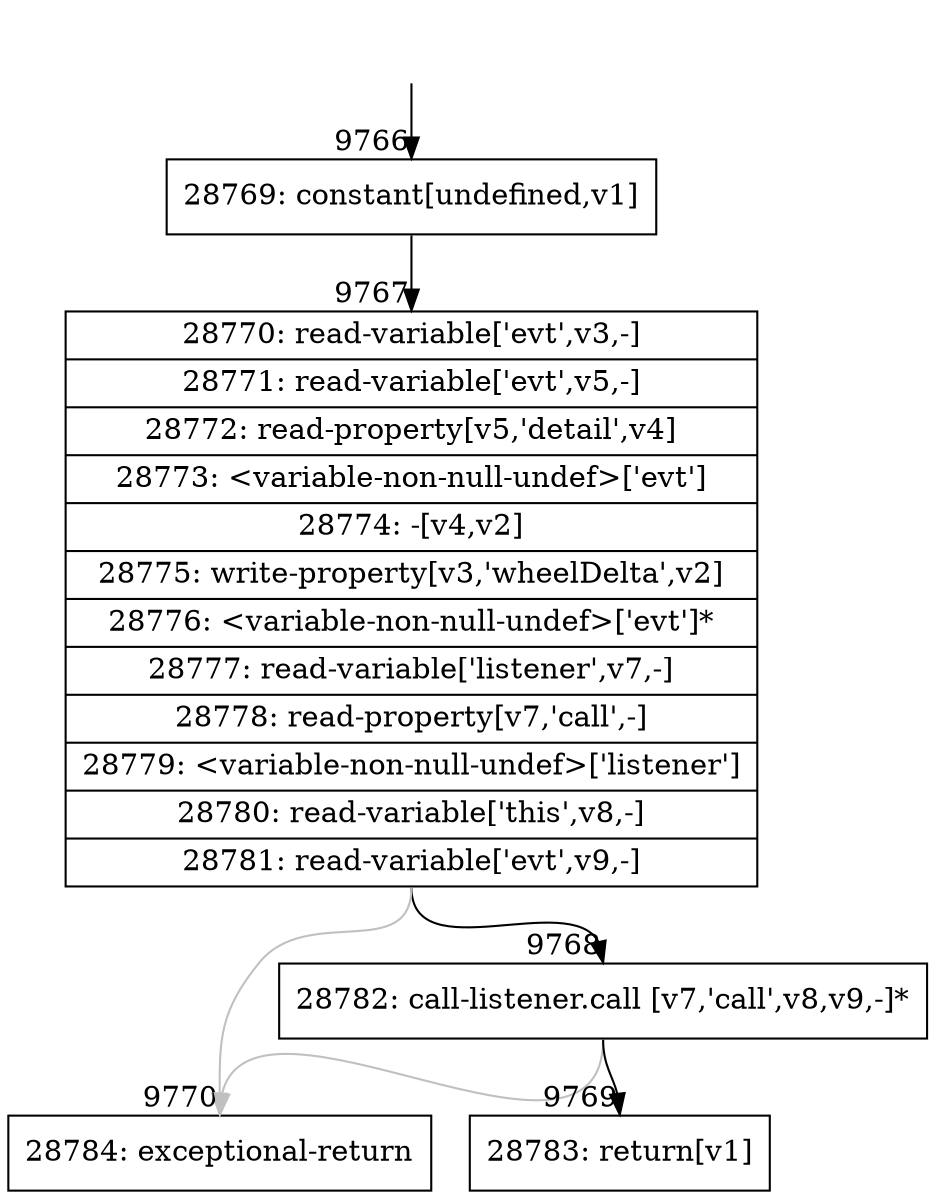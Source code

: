 digraph {
rankdir="TD"
BB_entry689[shape=none,label=""];
BB_entry689 -> BB9766 [tailport=s, headport=n, headlabel="    9766"]
BB9766 [shape=record label="{28769: constant[undefined,v1]}" ] 
BB9766 -> BB9767 [tailport=s, headport=n, headlabel="      9767"]
BB9767 [shape=record label="{28770: read-variable['evt',v3,-]|28771: read-variable['evt',v5,-]|28772: read-property[v5,'detail',v4]|28773: \<variable-non-null-undef\>['evt']|28774: -[v4,v2]|28775: write-property[v3,'wheelDelta',v2]|28776: \<variable-non-null-undef\>['evt']*|28777: read-variable['listener',v7,-]|28778: read-property[v7,'call',-]|28779: \<variable-non-null-undef\>['listener']|28780: read-variable['this',v8,-]|28781: read-variable['evt',v9,-]}" ] 
BB9767 -> BB9768 [tailport=s, headport=n, headlabel="      9768"]
BB9767 -> BB9770 [tailport=s, headport=n, color=gray, headlabel="      9770"]
BB9768 [shape=record label="{28782: call-listener.call [v7,'call',v8,v9,-]*}" ] 
BB9768 -> BB9769 [tailport=s, headport=n, headlabel="      9769"]
BB9768 -> BB9770 [tailport=s, headport=n, color=gray]
BB9769 [shape=record label="{28783: return[v1]}" ] 
BB9770 [shape=record label="{28784: exceptional-return}" ] 
//#$~ 13531
}
